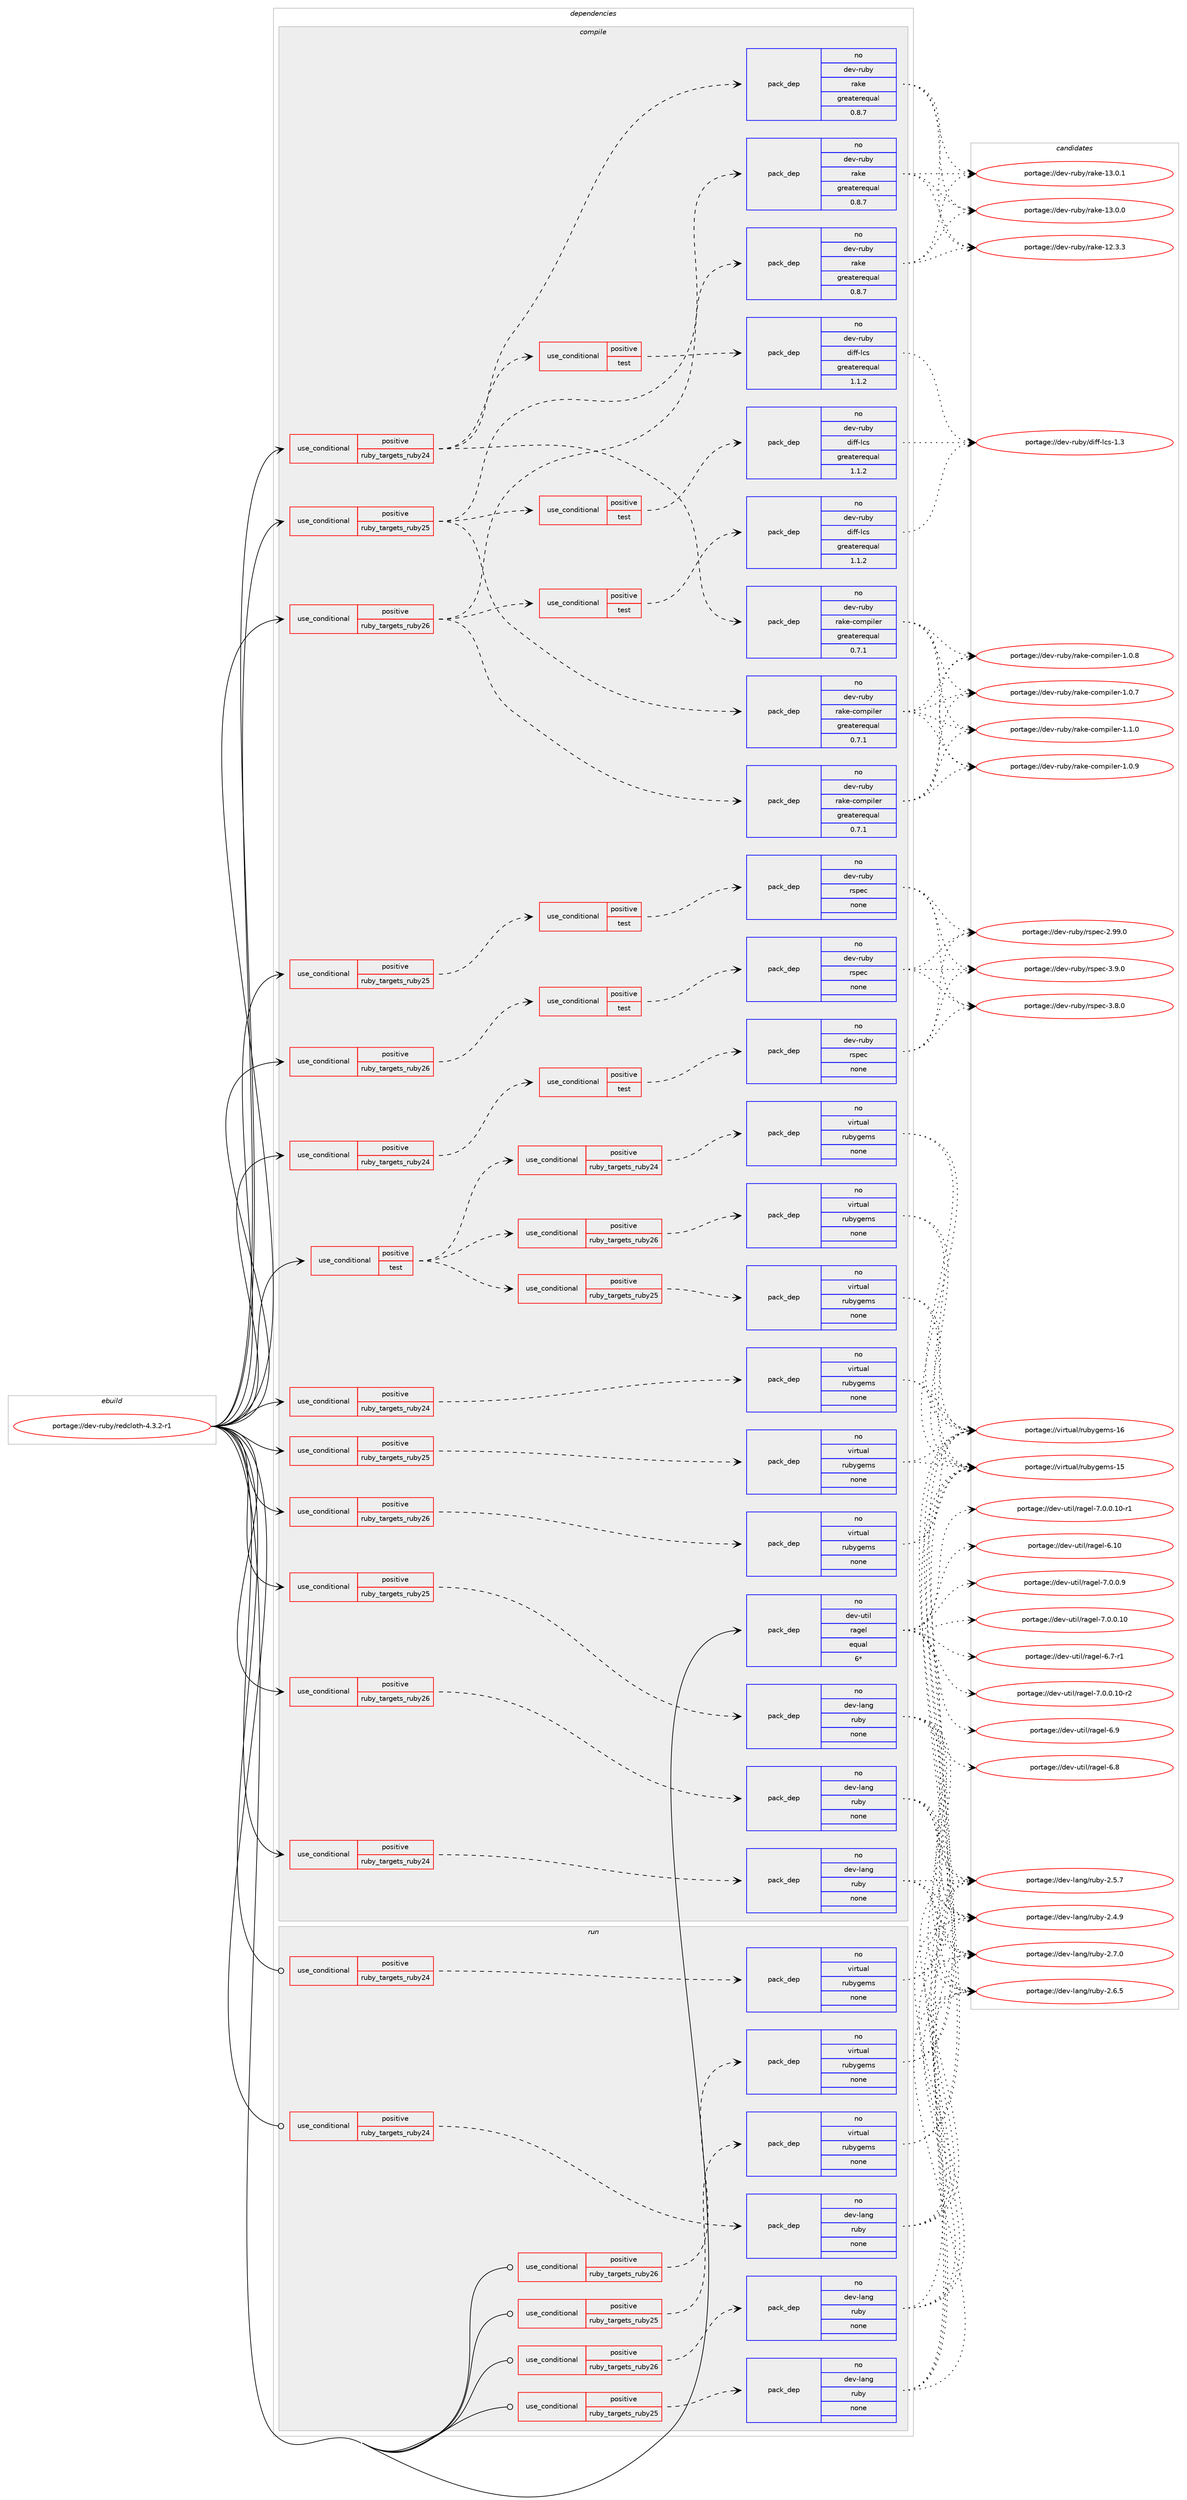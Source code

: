 digraph prolog {

# *************
# Graph options
# *************

newrank=true;
concentrate=true;
compound=true;
graph [rankdir=LR,fontname=Helvetica,fontsize=10,ranksep=1.5];#, ranksep=2.5, nodesep=0.2];
edge  [arrowhead=vee];
node  [fontname=Helvetica,fontsize=10];

# **********
# The ebuild
# **********

subgraph cluster_leftcol {
color=gray;
rank=same;
label=<<i>ebuild</i>>;
id [label="portage://dev-ruby/redcloth-4.3.2-r1", color=red, width=4, href="../dev-ruby/redcloth-4.3.2-r1.svg"];
}

# ****************
# The dependencies
# ****************

subgraph cluster_midcol {
color=gray;
label=<<i>dependencies</i>>;
subgraph cluster_compile {
fillcolor="#eeeeee";
style=filled;
label=<<i>compile</i>>;
subgraph cond75854 {
dependency333691 [label=<<TABLE BORDER="0" CELLBORDER="1" CELLSPACING="0" CELLPADDING="4"><TR><TD ROWSPAN="3" CELLPADDING="10">use_conditional</TD></TR><TR><TD>positive</TD></TR><TR><TD>ruby_targets_ruby24</TD></TR></TABLE>>, shape=none, color=red];
subgraph cond75855 {
dependency333692 [label=<<TABLE BORDER="0" CELLBORDER="1" CELLSPACING="0" CELLPADDING="4"><TR><TD ROWSPAN="3" CELLPADDING="10">use_conditional</TD></TR><TR><TD>positive</TD></TR><TR><TD>test</TD></TR></TABLE>>, shape=none, color=red];
subgraph pack253090 {
dependency333693 [label=<<TABLE BORDER="0" CELLBORDER="1" CELLSPACING="0" CELLPADDING="4" WIDTH="220"><TR><TD ROWSPAN="6" CELLPADDING="30">pack_dep</TD></TR><TR><TD WIDTH="110">no</TD></TR><TR><TD>dev-ruby</TD></TR><TR><TD>rspec</TD></TR><TR><TD>none</TD></TR><TR><TD></TD></TR></TABLE>>, shape=none, color=blue];
}
dependency333692:e -> dependency333693:w [weight=20,style="dashed",arrowhead="vee"];
}
dependency333691:e -> dependency333692:w [weight=20,style="dashed",arrowhead="vee"];
}
id:e -> dependency333691:w [weight=20,style="solid",arrowhead="vee"];
subgraph cond75856 {
dependency333694 [label=<<TABLE BORDER="0" CELLBORDER="1" CELLSPACING="0" CELLPADDING="4"><TR><TD ROWSPAN="3" CELLPADDING="10">use_conditional</TD></TR><TR><TD>positive</TD></TR><TR><TD>ruby_targets_ruby24</TD></TR></TABLE>>, shape=none, color=red];
subgraph pack253091 {
dependency333695 [label=<<TABLE BORDER="0" CELLBORDER="1" CELLSPACING="0" CELLPADDING="4" WIDTH="220"><TR><TD ROWSPAN="6" CELLPADDING="30">pack_dep</TD></TR><TR><TD WIDTH="110">no</TD></TR><TR><TD>dev-lang</TD></TR><TR><TD>ruby</TD></TR><TR><TD>none</TD></TR><TR><TD></TD></TR></TABLE>>, shape=none, color=blue];
}
dependency333694:e -> dependency333695:w [weight=20,style="dashed",arrowhead="vee"];
}
id:e -> dependency333694:w [weight=20,style="solid",arrowhead="vee"];
subgraph cond75857 {
dependency333696 [label=<<TABLE BORDER="0" CELLBORDER="1" CELLSPACING="0" CELLPADDING="4"><TR><TD ROWSPAN="3" CELLPADDING="10">use_conditional</TD></TR><TR><TD>positive</TD></TR><TR><TD>ruby_targets_ruby24</TD></TR></TABLE>>, shape=none, color=red];
subgraph pack253092 {
dependency333697 [label=<<TABLE BORDER="0" CELLBORDER="1" CELLSPACING="0" CELLPADDING="4" WIDTH="220"><TR><TD ROWSPAN="6" CELLPADDING="30">pack_dep</TD></TR><TR><TD WIDTH="110">no</TD></TR><TR><TD>dev-ruby</TD></TR><TR><TD>rake</TD></TR><TR><TD>greaterequal</TD></TR><TR><TD>0.8.7</TD></TR></TABLE>>, shape=none, color=blue];
}
dependency333696:e -> dependency333697:w [weight=20,style="dashed",arrowhead="vee"];
subgraph pack253093 {
dependency333698 [label=<<TABLE BORDER="0" CELLBORDER="1" CELLSPACING="0" CELLPADDING="4" WIDTH="220"><TR><TD ROWSPAN="6" CELLPADDING="30">pack_dep</TD></TR><TR><TD WIDTH="110">no</TD></TR><TR><TD>dev-ruby</TD></TR><TR><TD>rake-compiler</TD></TR><TR><TD>greaterequal</TD></TR><TR><TD>0.7.1</TD></TR></TABLE>>, shape=none, color=blue];
}
dependency333696:e -> dependency333698:w [weight=20,style="dashed",arrowhead="vee"];
subgraph cond75858 {
dependency333699 [label=<<TABLE BORDER="0" CELLBORDER="1" CELLSPACING="0" CELLPADDING="4"><TR><TD ROWSPAN="3" CELLPADDING="10">use_conditional</TD></TR><TR><TD>positive</TD></TR><TR><TD>test</TD></TR></TABLE>>, shape=none, color=red];
subgraph pack253094 {
dependency333700 [label=<<TABLE BORDER="0" CELLBORDER="1" CELLSPACING="0" CELLPADDING="4" WIDTH="220"><TR><TD ROWSPAN="6" CELLPADDING="30">pack_dep</TD></TR><TR><TD WIDTH="110">no</TD></TR><TR><TD>dev-ruby</TD></TR><TR><TD>diff-lcs</TD></TR><TR><TD>greaterequal</TD></TR><TR><TD>1.1.2</TD></TR></TABLE>>, shape=none, color=blue];
}
dependency333699:e -> dependency333700:w [weight=20,style="dashed",arrowhead="vee"];
}
dependency333696:e -> dependency333699:w [weight=20,style="dashed",arrowhead="vee"];
}
id:e -> dependency333696:w [weight=20,style="solid",arrowhead="vee"];
subgraph cond75859 {
dependency333701 [label=<<TABLE BORDER="0" CELLBORDER="1" CELLSPACING="0" CELLPADDING="4"><TR><TD ROWSPAN="3" CELLPADDING="10">use_conditional</TD></TR><TR><TD>positive</TD></TR><TR><TD>ruby_targets_ruby24</TD></TR></TABLE>>, shape=none, color=red];
subgraph pack253095 {
dependency333702 [label=<<TABLE BORDER="0" CELLBORDER="1" CELLSPACING="0" CELLPADDING="4" WIDTH="220"><TR><TD ROWSPAN="6" CELLPADDING="30">pack_dep</TD></TR><TR><TD WIDTH="110">no</TD></TR><TR><TD>virtual</TD></TR><TR><TD>rubygems</TD></TR><TR><TD>none</TD></TR><TR><TD></TD></TR></TABLE>>, shape=none, color=blue];
}
dependency333701:e -> dependency333702:w [weight=20,style="dashed",arrowhead="vee"];
}
id:e -> dependency333701:w [weight=20,style="solid",arrowhead="vee"];
subgraph cond75860 {
dependency333703 [label=<<TABLE BORDER="0" CELLBORDER="1" CELLSPACING="0" CELLPADDING="4"><TR><TD ROWSPAN="3" CELLPADDING="10">use_conditional</TD></TR><TR><TD>positive</TD></TR><TR><TD>ruby_targets_ruby25</TD></TR></TABLE>>, shape=none, color=red];
subgraph cond75861 {
dependency333704 [label=<<TABLE BORDER="0" CELLBORDER="1" CELLSPACING="0" CELLPADDING="4"><TR><TD ROWSPAN="3" CELLPADDING="10">use_conditional</TD></TR><TR><TD>positive</TD></TR><TR><TD>test</TD></TR></TABLE>>, shape=none, color=red];
subgraph pack253096 {
dependency333705 [label=<<TABLE BORDER="0" CELLBORDER="1" CELLSPACING="0" CELLPADDING="4" WIDTH="220"><TR><TD ROWSPAN="6" CELLPADDING="30">pack_dep</TD></TR><TR><TD WIDTH="110">no</TD></TR><TR><TD>dev-ruby</TD></TR><TR><TD>rspec</TD></TR><TR><TD>none</TD></TR><TR><TD></TD></TR></TABLE>>, shape=none, color=blue];
}
dependency333704:e -> dependency333705:w [weight=20,style="dashed",arrowhead="vee"];
}
dependency333703:e -> dependency333704:w [weight=20,style="dashed",arrowhead="vee"];
}
id:e -> dependency333703:w [weight=20,style="solid",arrowhead="vee"];
subgraph cond75862 {
dependency333706 [label=<<TABLE BORDER="0" CELLBORDER="1" CELLSPACING="0" CELLPADDING="4"><TR><TD ROWSPAN="3" CELLPADDING="10">use_conditional</TD></TR><TR><TD>positive</TD></TR><TR><TD>ruby_targets_ruby25</TD></TR></TABLE>>, shape=none, color=red];
subgraph pack253097 {
dependency333707 [label=<<TABLE BORDER="0" CELLBORDER="1" CELLSPACING="0" CELLPADDING="4" WIDTH="220"><TR><TD ROWSPAN="6" CELLPADDING="30">pack_dep</TD></TR><TR><TD WIDTH="110">no</TD></TR><TR><TD>dev-lang</TD></TR><TR><TD>ruby</TD></TR><TR><TD>none</TD></TR><TR><TD></TD></TR></TABLE>>, shape=none, color=blue];
}
dependency333706:e -> dependency333707:w [weight=20,style="dashed",arrowhead="vee"];
}
id:e -> dependency333706:w [weight=20,style="solid",arrowhead="vee"];
subgraph cond75863 {
dependency333708 [label=<<TABLE BORDER="0" CELLBORDER="1" CELLSPACING="0" CELLPADDING="4"><TR><TD ROWSPAN="3" CELLPADDING="10">use_conditional</TD></TR><TR><TD>positive</TD></TR><TR><TD>ruby_targets_ruby25</TD></TR></TABLE>>, shape=none, color=red];
subgraph pack253098 {
dependency333709 [label=<<TABLE BORDER="0" CELLBORDER="1" CELLSPACING="0" CELLPADDING="4" WIDTH="220"><TR><TD ROWSPAN="6" CELLPADDING="30">pack_dep</TD></TR><TR><TD WIDTH="110">no</TD></TR><TR><TD>dev-ruby</TD></TR><TR><TD>rake</TD></TR><TR><TD>greaterequal</TD></TR><TR><TD>0.8.7</TD></TR></TABLE>>, shape=none, color=blue];
}
dependency333708:e -> dependency333709:w [weight=20,style="dashed",arrowhead="vee"];
subgraph pack253099 {
dependency333710 [label=<<TABLE BORDER="0" CELLBORDER="1" CELLSPACING="0" CELLPADDING="4" WIDTH="220"><TR><TD ROWSPAN="6" CELLPADDING="30">pack_dep</TD></TR><TR><TD WIDTH="110">no</TD></TR><TR><TD>dev-ruby</TD></TR><TR><TD>rake-compiler</TD></TR><TR><TD>greaterequal</TD></TR><TR><TD>0.7.1</TD></TR></TABLE>>, shape=none, color=blue];
}
dependency333708:e -> dependency333710:w [weight=20,style="dashed",arrowhead="vee"];
subgraph cond75864 {
dependency333711 [label=<<TABLE BORDER="0" CELLBORDER="1" CELLSPACING="0" CELLPADDING="4"><TR><TD ROWSPAN="3" CELLPADDING="10">use_conditional</TD></TR><TR><TD>positive</TD></TR><TR><TD>test</TD></TR></TABLE>>, shape=none, color=red];
subgraph pack253100 {
dependency333712 [label=<<TABLE BORDER="0" CELLBORDER="1" CELLSPACING="0" CELLPADDING="4" WIDTH="220"><TR><TD ROWSPAN="6" CELLPADDING="30">pack_dep</TD></TR><TR><TD WIDTH="110">no</TD></TR><TR><TD>dev-ruby</TD></TR><TR><TD>diff-lcs</TD></TR><TR><TD>greaterequal</TD></TR><TR><TD>1.1.2</TD></TR></TABLE>>, shape=none, color=blue];
}
dependency333711:e -> dependency333712:w [weight=20,style="dashed",arrowhead="vee"];
}
dependency333708:e -> dependency333711:w [weight=20,style="dashed",arrowhead="vee"];
}
id:e -> dependency333708:w [weight=20,style="solid",arrowhead="vee"];
subgraph cond75865 {
dependency333713 [label=<<TABLE BORDER="0" CELLBORDER="1" CELLSPACING="0" CELLPADDING="4"><TR><TD ROWSPAN="3" CELLPADDING="10">use_conditional</TD></TR><TR><TD>positive</TD></TR><TR><TD>ruby_targets_ruby25</TD></TR></TABLE>>, shape=none, color=red];
subgraph pack253101 {
dependency333714 [label=<<TABLE BORDER="0" CELLBORDER="1" CELLSPACING="0" CELLPADDING="4" WIDTH="220"><TR><TD ROWSPAN="6" CELLPADDING="30">pack_dep</TD></TR><TR><TD WIDTH="110">no</TD></TR><TR><TD>virtual</TD></TR><TR><TD>rubygems</TD></TR><TR><TD>none</TD></TR><TR><TD></TD></TR></TABLE>>, shape=none, color=blue];
}
dependency333713:e -> dependency333714:w [weight=20,style="dashed",arrowhead="vee"];
}
id:e -> dependency333713:w [weight=20,style="solid",arrowhead="vee"];
subgraph cond75866 {
dependency333715 [label=<<TABLE BORDER="0" CELLBORDER="1" CELLSPACING="0" CELLPADDING="4"><TR><TD ROWSPAN="3" CELLPADDING="10">use_conditional</TD></TR><TR><TD>positive</TD></TR><TR><TD>ruby_targets_ruby26</TD></TR></TABLE>>, shape=none, color=red];
subgraph cond75867 {
dependency333716 [label=<<TABLE BORDER="0" CELLBORDER="1" CELLSPACING="0" CELLPADDING="4"><TR><TD ROWSPAN="3" CELLPADDING="10">use_conditional</TD></TR><TR><TD>positive</TD></TR><TR><TD>test</TD></TR></TABLE>>, shape=none, color=red];
subgraph pack253102 {
dependency333717 [label=<<TABLE BORDER="0" CELLBORDER="1" CELLSPACING="0" CELLPADDING="4" WIDTH="220"><TR><TD ROWSPAN="6" CELLPADDING="30">pack_dep</TD></TR><TR><TD WIDTH="110">no</TD></TR><TR><TD>dev-ruby</TD></TR><TR><TD>rspec</TD></TR><TR><TD>none</TD></TR><TR><TD></TD></TR></TABLE>>, shape=none, color=blue];
}
dependency333716:e -> dependency333717:w [weight=20,style="dashed",arrowhead="vee"];
}
dependency333715:e -> dependency333716:w [weight=20,style="dashed",arrowhead="vee"];
}
id:e -> dependency333715:w [weight=20,style="solid",arrowhead="vee"];
subgraph cond75868 {
dependency333718 [label=<<TABLE BORDER="0" CELLBORDER="1" CELLSPACING="0" CELLPADDING="4"><TR><TD ROWSPAN="3" CELLPADDING="10">use_conditional</TD></TR><TR><TD>positive</TD></TR><TR><TD>ruby_targets_ruby26</TD></TR></TABLE>>, shape=none, color=red];
subgraph pack253103 {
dependency333719 [label=<<TABLE BORDER="0" CELLBORDER="1" CELLSPACING="0" CELLPADDING="4" WIDTH="220"><TR><TD ROWSPAN="6" CELLPADDING="30">pack_dep</TD></TR><TR><TD WIDTH="110">no</TD></TR><TR><TD>dev-lang</TD></TR><TR><TD>ruby</TD></TR><TR><TD>none</TD></TR><TR><TD></TD></TR></TABLE>>, shape=none, color=blue];
}
dependency333718:e -> dependency333719:w [weight=20,style="dashed",arrowhead="vee"];
}
id:e -> dependency333718:w [weight=20,style="solid",arrowhead="vee"];
subgraph cond75869 {
dependency333720 [label=<<TABLE BORDER="0" CELLBORDER="1" CELLSPACING="0" CELLPADDING="4"><TR><TD ROWSPAN="3" CELLPADDING="10">use_conditional</TD></TR><TR><TD>positive</TD></TR><TR><TD>ruby_targets_ruby26</TD></TR></TABLE>>, shape=none, color=red];
subgraph pack253104 {
dependency333721 [label=<<TABLE BORDER="0" CELLBORDER="1" CELLSPACING="0" CELLPADDING="4" WIDTH="220"><TR><TD ROWSPAN="6" CELLPADDING="30">pack_dep</TD></TR><TR><TD WIDTH="110">no</TD></TR><TR><TD>dev-ruby</TD></TR><TR><TD>rake</TD></TR><TR><TD>greaterequal</TD></TR><TR><TD>0.8.7</TD></TR></TABLE>>, shape=none, color=blue];
}
dependency333720:e -> dependency333721:w [weight=20,style="dashed",arrowhead="vee"];
subgraph pack253105 {
dependency333722 [label=<<TABLE BORDER="0" CELLBORDER="1" CELLSPACING="0" CELLPADDING="4" WIDTH="220"><TR><TD ROWSPAN="6" CELLPADDING="30">pack_dep</TD></TR><TR><TD WIDTH="110">no</TD></TR><TR><TD>dev-ruby</TD></TR><TR><TD>rake-compiler</TD></TR><TR><TD>greaterequal</TD></TR><TR><TD>0.7.1</TD></TR></TABLE>>, shape=none, color=blue];
}
dependency333720:e -> dependency333722:w [weight=20,style="dashed",arrowhead="vee"];
subgraph cond75870 {
dependency333723 [label=<<TABLE BORDER="0" CELLBORDER="1" CELLSPACING="0" CELLPADDING="4"><TR><TD ROWSPAN="3" CELLPADDING="10">use_conditional</TD></TR><TR><TD>positive</TD></TR><TR><TD>test</TD></TR></TABLE>>, shape=none, color=red];
subgraph pack253106 {
dependency333724 [label=<<TABLE BORDER="0" CELLBORDER="1" CELLSPACING="0" CELLPADDING="4" WIDTH="220"><TR><TD ROWSPAN="6" CELLPADDING="30">pack_dep</TD></TR><TR><TD WIDTH="110">no</TD></TR><TR><TD>dev-ruby</TD></TR><TR><TD>diff-lcs</TD></TR><TR><TD>greaterequal</TD></TR><TR><TD>1.1.2</TD></TR></TABLE>>, shape=none, color=blue];
}
dependency333723:e -> dependency333724:w [weight=20,style="dashed",arrowhead="vee"];
}
dependency333720:e -> dependency333723:w [weight=20,style="dashed",arrowhead="vee"];
}
id:e -> dependency333720:w [weight=20,style="solid",arrowhead="vee"];
subgraph cond75871 {
dependency333725 [label=<<TABLE BORDER="0" CELLBORDER="1" CELLSPACING="0" CELLPADDING="4"><TR><TD ROWSPAN="3" CELLPADDING="10">use_conditional</TD></TR><TR><TD>positive</TD></TR><TR><TD>ruby_targets_ruby26</TD></TR></TABLE>>, shape=none, color=red];
subgraph pack253107 {
dependency333726 [label=<<TABLE BORDER="0" CELLBORDER="1" CELLSPACING="0" CELLPADDING="4" WIDTH="220"><TR><TD ROWSPAN="6" CELLPADDING="30">pack_dep</TD></TR><TR><TD WIDTH="110">no</TD></TR><TR><TD>virtual</TD></TR><TR><TD>rubygems</TD></TR><TR><TD>none</TD></TR><TR><TD></TD></TR></TABLE>>, shape=none, color=blue];
}
dependency333725:e -> dependency333726:w [weight=20,style="dashed",arrowhead="vee"];
}
id:e -> dependency333725:w [weight=20,style="solid",arrowhead="vee"];
subgraph cond75872 {
dependency333727 [label=<<TABLE BORDER="0" CELLBORDER="1" CELLSPACING="0" CELLPADDING="4"><TR><TD ROWSPAN="3" CELLPADDING="10">use_conditional</TD></TR><TR><TD>positive</TD></TR><TR><TD>test</TD></TR></TABLE>>, shape=none, color=red];
subgraph cond75873 {
dependency333728 [label=<<TABLE BORDER="0" CELLBORDER="1" CELLSPACING="0" CELLPADDING="4"><TR><TD ROWSPAN="3" CELLPADDING="10">use_conditional</TD></TR><TR><TD>positive</TD></TR><TR><TD>ruby_targets_ruby24</TD></TR></TABLE>>, shape=none, color=red];
subgraph pack253108 {
dependency333729 [label=<<TABLE BORDER="0" CELLBORDER="1" CELLSPACING="0" CELLPADDING="4" WIDTH="220"><TR><TD ROWSPAN="6" CELLPADDING="30">pack_dep</TD></TR><TR><TD WIDTH="110">no</TD></TR><TR><TD>virtual</TD></TR><TR><TD>rubygems</TD></TR><TR><TD>none</TD></TR><TR><TD></TD></TR></TABLE>>, shape=none, color=blue];
}
dependency333728:e -> dependency333729:w [weight=20,style="dashed",arrowhead="vee"];
}
dependency333727:e -> dependency333728:w [weight=20,style="dashed",arrowhead="vee"];
subgraph cond75874 {
dependency333730 [label=<<TABLE BORDER="0" CELLBORDER="1" CELLSPACING="0" CELLPADDING="4"><TR><TD ROWSPAN="3" CELLPADDING="10">use_conditional</TD></TR><TR><TD>positive</TD></TR><TR><TD>ruby_targets_ruby25</TD></TR></TABLE>>, shape=none, color=red];
subgraph pack253109 {
dependency333731 [label=<<TABLE BORDER="0" CELLBORDER="1" CELLSPACING="0" CELLPADDING="4" WIDTH="220"><TR><TD ROWSPAN="6" CELLPADDING="30">pack_dep</TD></TR><TR><TD WIDTH="110">no</TD></TR><TR><TD>virtual</TD></TR><TR><TD>rubygems</TD></TR><TR><TD>none</TD></TR><TR><TD></TD></TR></TABLE>>, shape=none, color=blue];
}
dependency333730:e -> dependency333731:w [weight=20,style="dashed",arrowhead="vee"];
}
dependency333727:e -> dependency333730:w [weight=20,style="dashed",arrowhead="vee"];
subgraph cond75875 {
dependency333732 [label=<<TABLE BORDER="0" CELLBORDER="1" CELLSPACING="0" CELLPADDING="4"><TR><TD ROWSPAN="3" CELLPADDING="10">use_conditional</TD></TR><TR><TD>positive</TD></TR><TR><TD>ruby_targets_ruby26</TD></TR></TABLE>>, shape=none, color=red];
subgraph pack253110 {
dependency333733 [label=<<TABLE BORDER="0" CELLBORDER="1" CELLSPACING="0" CELLPADDING="4" WIDTH="220"><TR><TD ROWSPAN="6" CELLPADDING="30">pack_dep</TD></TR><TR><TD WIDTH="110">no</TD></TR><TR><TD>virtual</TD></TR><TR><TD>rubygems</TD></TR><TR><TD>none</TD></TR><TR><TD></TD></TR></TABLE>>, shape=none, color=blue];
}
dependency333732:e -> dependency333733:w [weight=20,style="dashed",arrowhead="vee"];
}
dependency333727:e -> dependency333732:w [weight=20,style="dashed",arrowhead="vee"];
}
id:e -> dependency333727:w [weight=20,style="solid",arrowhead="vee"];
subgraph pack253111 {
dependency333734 [label=<<TABLE BORDER="0" CELLBORDER="1" CELLSPACING="0" CELLPADDING="4" WIDTH="220"><TR><TD ROWSPAN="6" CELLPADDING="30">pack_dep</TD></TR><TR><TD WIDTH="110">no</TD></TR><TR><TD>dev-util</TD></TR><TR><TD>ragel</TD></TR><TR><TD>equal</TD></TR><TR><TD>6*</TD></TR></TABLE>>, shape=none, color=blue];
}
id:e -> dependency333734:w [weight=20,style="solid",arrowhead="vee"];
}
subgraph cluster_compileandrun {
fillcolor="#eeeeee";
style=filled;
label=<<i>compile and run</i>>;
}
subgraph cluster_run {
fillcolor="#eeeeee";
style=filled;
label=<<i>run</i>>;
subgraph cond75876 {
dependency333735 [label=<<TABLE BORDER="0" CELLBORDER="1" CELLSPACING="0" CELLPADDING="4"><TR><TD ROWSPAN="3" CELLPADDING="10">use_conditional</TD></TR><TR><TD>positive</TD></TR><TR><TD>ruby_targets_ruby24</TD></TR></TABLE>>, shape=none, color=red];
subgraph pack253112 {
dependency333736 [label=<<TABLE BORDER="0" CELLBORDER="1" CELLSPACING="0" CELLPADDING="4" WIDTH="220"><TR><TD ROWSPAN="6" CELLPADDING="30">pack_dep</TD></TR><TR><TD WIDTH="110">no</TD></TR><TR><TD>dev-lang</TD></TR><TR><TD>ruby</TD></TR><TR><TD>none</TD></TR><TR><TD></TD></TR></TABLE>>, shape=none, color=blue];
}
dependency333735:e -> dependency333736:w [weight=20,style="dashed",arrowhead="vee"];
}
id:e -> dependency333735:w [weight=20,style="solid",arrowhead="odot"];
subgraph cond75877 {
dependency333737 [label=<<TABLE BORDER="0" CELLBORDER="1" CELLSPACING="0" CELLPADDING="4"><TR><TD ROWSPAN="3" CELLPADDING="10">use_conditional</TD></TR><TR><TD>positive</TD></TR><TR><TD>ruby_targets_ruby24</TD></TR></TABLE>>, shape=none, color=red];
subgraph pack253113 {
dependency333738 [label=<<TABLE BORDER="0" CELLBORDER="1" CELLSPACING="0" CELLPADDING="4" WIDTH="220"><TR><TD ROWSPAN="6" CELLPADDING="30">pack_dep</TD></TR><TR><TD WIDTH="110">no</TD></TR><TR><TD>virtual</TD></TR><TR><TD>rubygems</TD></TR><TR><TD>none</TD></TR><TR><TD></TD></TR></TABLE>>, shape=none, color=blue];
}
dependency333737:e -> dependency333738:w [weight=20,style="dashed",arrowhead="vee"];
}
id:e -> dependency333737:w [weight=20,style="solid",arrowhead="odot"];
subgraph cond75878 {
dependency333739 [label=<<TABLE BORDER="0" CELLBORDER="1" CELLSPACING="0" CELLPADDING="4"><TR><TD ROWSPAN="3" CELLPADDING="10">use_conditional</TD></TR><TR><TD>positive</TD></TR><TR><TD>ruby_targets_ruby25</TD></TR></TABLE>>, shape=none, color=red];
subgraph pack253114 {
dependency333740 [label=<<TABLE BORDER="0" CELLBORDER="1" CELLSPACING="0" CELLPADDING="4" WIDTH="220"><TR><TD ROWSPAN="6" CELLPADDING="30">pack_dep</TD></TR><TR><TD WIDTH="110">no</TD></TR><TR><TD>dev-lang</TD></TR><TR><TD>ruby</TD></TR><TR><TD>none</TD></TR><TR><TD></TD></TR></TABLE>>, shape=none, color=blue];
}
dependency333739:e -> dependency333740:w [weight=20,style="dashed",arrowhead="vee"];
}
id:e -> dependency333739:w [weight=20,style="solid",arrowhead="odot"];
subgraph cond75879 {
dependency333741 [label=<<TABLE BORDER="0" CELLBORDER="1" CELLSPACING="0" CELLPADDING="4"><TR><TD ROWSPAN="3" CELLPADDING="10">use_conditional</TD></TR><TR><TD>positive</TD></TR><TR><TD>ruby_targets_ruby25</TD></TR></TABLE>>, shape=none, color=red];
subgraph pack253115 {
dependency333742 [label=<<TABLE BORDER="0" CELLBORDER="1" CELLSPACING="0" CELLPADDING="4" WIDTH="220"><TR><TD ROWSPAN="6" CELLPADDING="30">pack_dep</TD></TR><TR><TD WIDTH="110">no</TD></TR><TR><TD>virtual</TD></TR><TR><TD>rubygems</TD></TR><TR><TD>none</TD></TR><TR><TD></TD></TR></TABLE>>, shape=none, color=blue];
}
dependency333741:e -> dependency333742:w [weight=20,style="dashed",arrowhead="vee"];
}
id:e -> dependency333741:w [weight=20,style="solid",arrowhead="odot"];
subgraph cond75880 {
dependency333743 [label=<<TABLE BORDER="0" CELLBORDER="1" CELLSPACING="0" CELLPADDING="4"><TR><TD ROWSPAN="3" CELLPADDING="10">use_conditional</TD></TR><TR><TD>positive</TD></TR><TR><TD>ruby_targets_ruby26</TD></TR></TABLE>>, shape=none, color=red];
subgraph pack253116 {
dependency333744 [label=<<TABLE BORDER="0" CELLBORDER="1" CELLSPACING="0" CELLPADDING="4" WIDTH="220"><TR><TD ROWSPAN="6" CELLPADDING="30">pack_dep</TD></TR><TR><TD WIDTH="110">no</TD></TR><TR><TD>dev-lang</TD></TR><TR><TD>ruby</TD></TR><TR><TD>none</TD></TR><TR><TD></TD></TR></TABLE>>, shape=none, color=blue];
}
dependency333743:e -> dependency333744:w [weight=20,style="dashed",arrowhead="vee"];
}
id:e -> dependency333743:w [weight=20,style="solid",arrowhead="odot"];
subgraph cond75881 {
dependency333745 [label=<<TABLE BORDER="0" CELLBORDER="1" CELLSPACING="0" CELLPADDING="4"><TR><TD ROWSPAN="3" CELLPADDING="10">use_conditional</TD></TR><TR><TD>positive</TD></TR><TR><TD>ruby_targets_ruby26</TD></TR></TABLE>>, shape=none, color=red];
subgraph pack253117 {
dependency333746 [label=<<TABLE BORDER="0" CELLBORDER="1" CELLSPACING="0" CELLPADDING="4" WIDTH="220"><TR><TD ROWSPAN="6" CELLPADDING="30">pack_dep</TD></TR><TR><TD WIDTH="110">no</TD></TR><TR><TD>virtual</TD></TR><TR><TD>rubygems</TD></TR><TR><TD>none</TD></TR><TR><TD></TD></TR></TABLE>>, shape=none, color=blue];
}
dependency333745:e -> dependency333746:w [weight=20,style="dashed",arrowhead="vee"];
}
id:e -> dependency333745:w [weight=20,style="solid",arrowhead="odot"];
}
}

# **************
# The candidates
# **************

subgraph cluster_choices {
rank=same;
color=gray;
label=<<i>candidates</i>>;

subgraph choice253090 {
color=black;
nodesep=1;
choice10010111845114117981214711411511210199455146574648 [label="portage://dev-ruby/rspec-3.9.0", color=red, width=4,href="../dev-ruby/rspec-3.9.0.svg"];
choice10010111845114117981214711411511210199455146564648 [label="portage://dev-ruby/rspec-3.8.0", color=red, width=4,href="../dev-ruby/rspec-3.8.0.svg"];
choice1001011184511411798121471141151121019945504657574648 [label="portage://dev-ruby/rspec-2.99.0", color=red, width=4,href="../dev-ruby/rspec-2.99.0.svg"];
dependency333693:e -> choice10010111845114117981214711411511210199455146574648:w [style=dotted,weight="100"];
dependency333693:e -> choice10010111845114117981214711411511210199455146564648:w [style=dotted,weight="100"];
dependency333693:e -> choice1001011184511411798121471141151121019945504657574648:w [style=dotted,weight="100"];
}
subgraph choice253091 {
color=black;
nodesep=1;
choice10010111845108971101034711411798121455046554648 [label="portage://dev-lang/ruby-2.7.0", color=red, width=4,href="../dev-lang/ruby-2.7.0.svg"];
choice10010111845108971101034711411798121455046544653 [label="portage://dev-lang/ruby-2.6.5", color=red, width=4,href="../dev-lang/ruby-2.6.5.svg"];
choice10010111845108971101034711411798121455046534655 [label="portage://dev-lang/ruby-2.5.7", color=red, width=4,href="../dev-lang/ruby-2.5.7.svg"];
choice10010111845108971101034711411798121455046524657 [label="portage://dev-lang/ruby-2.4.9", color=red, width=4,href="../dev-lang/ruby-2.4.9.svg"];
dependency333695:e -> choice10010111845108971101034711411798121455046554648:w [style=dotted,weight="100"];
dependency333695:e -> choice10010111845108971101034711411798121455046544653:w [style=dotted,weight="100"];
dependency333695:e -> choice10010111845108971101034711411798121455046534655:w [style=dotted,weight="100"];
dependency333695:e -> choice10010111845108971101034711411798121455046524657:w [style=dotted,weight="100"];
}
subgraph choice253092 {
color=black;
nodesep=1;
choice1001011184511411798121471149710710145495146484649 [label="portage://dev-ruby/rake-13.0.1", color=red, width=4,href="../dev-ruby/rake-13.0.1.svg"];
choice1001011184511411798121471149710710145495146484648 [label="portage://dev-ruby/rake-13.0.0", color=red, width=4,href="../dev-ruby/rake-13.0.0.svg"];
choice1001011184511411798121471149710710145495046514651 [label="portage://dev-ruby/rake-12.3.3", color=red, width=4,href="../dev-ruby/rake-12.3.3.svg"];
dependency333697:e -> choice1001011184511411798121471149710710145495146484649:w [style=dotted,weight="100"];
dependency333697:e -> choice1001011184511411798121471149710710145495146484648:w [style=dotted,weight="100"];
dependency333697:e -> choice1001011184511411798121471149710710145495046514651:w [style=dotted,weight="100"];
}
subgraph choice253093 {
color=black;
nodesep=1;
choice100101118451141179812147114971071014599111109112105108101114454946494648 [label="portage://dev-ruby/rake-compiler-1.1.0", color=red, width=4,href="../dev-ruby/rake-compiler-1.1.0.svg"];
choice100101118451141179812147114971071014599111109112105108101114454946484657 [label="portage://dev-ruby/rake-compiler-1.0.9", color=red, width=4,href="../dev-ruby/rake-compiler-1.0.9.svg"];
choice100101118451141179812147114971071014599111109112105108101114454946484656 [label="portage://dev-ruby/rake-compiler-1.0.8", color=red, width=4,href="../dev-ruby/rake-compiler-1.0.8.svg"];
choice100101118451141179812147114971071014599111109112105108101114454946484655 [label="portage://dev-ruby/rake-compiler-1.0.7", color=red, width=4,href="../dev-ruby/rake-compiler-1.0.7.svg"];
dependency333698:e -> choice100101118451141179812147114971071014599111109112105108101114454946494648:w [style=dotted,weight="100"];
dependency333698:e -> choice100101118451141179812147114971071014599111109112105108101114454946484657:w [style=dotted,weight="100"];
dependency333698:e -> choice100101118451141179812147114971071014599111109112105108101114454946484656:w [style=dotted,weight="100"];
dependency333698:e -> choice100101118451141179812147114971071014599111109112105108101114454946484655:w [style=dotted,weight="100"];
}
subgraph choice253094 {
color=black;
nodesep=1;
choice100101118451141179812147100105102102451089911545494651 [label="portage://dev-ruby/diff-lcs-1.3", color=red, width=4,href="../dev-ruby/diff-lcs-1.3.svg"];
dependency333700:e -> choice100101118451141179812147100105102102451089911545494651:w [style=dotted,weight="100"];
}
subgraph choice253095 {
color=black;
nodesep=1;
choice118105114116117971084711411798121103101109115454954 [label="portage://virtual/rubygems-16", color=red, width=4,href="../virtual/rubygems-16.svg"];
choice118105114116117971084711411798121103101109115454953 [label="portage://virtual/rubygems-15", color=red, width=4,href="../virtual/rubygems-15.svg"];
dependency333702:e -> choice118105114116117971084711411798121103101109115454954:w [style=dotted,weight="100"];
dependency333702:e -> choice118105114116117971084711411798121103101109115454953:w [style=dotted,weight="100"];
}
subgraph choice253096 {
color=black;
nodesep=1;
choice10010111845114117981214711411511210199455146574648 [label="portage://dev-ruby/rspec-3.9.0", color=red, width=4,href="../dev-ruby/rspec-3.9.0.svg"];
choice10010111845114117981214711411511210199455146564648 [label="portage://dev-ruby/rspec-3.8.0", color=red, width=4,href="../dev-ruby/rspec-3.8.0.svg"];
choice1001011184511411798121471141151121019945504657574648 [label="portage://dev-ruby/rspec-2.99.0", color=red, width=4,href="../dev-ruby/rspec-2.99.0.svg"];
dependency333705:e -> choice10010111845114117981214711411511210199455146574648:w [style=dotted,weight="100"];
dependency333705:e -> choice10010111845114117981214711411511210199455146564648:w [style=dotted,weight="100"];
dependency333705:e -> choice1001011184511411798121471141151121019945504657574648:w [style=dotted,weight="100"];
}
subgraph choice253097 {
color=black;
nodesep=1;
choice10010111845108971101034711411798121455046554648 [label="portage://dev-lang/ruby-2.7.0", color=red, width=4,href="../dev-lang/ruby-2.7.0.svg"];
choice10010111845108971101034711411798121455046544653 [label="portage://dev-lang/ruby-2.6.5", color=red, width=4,href="../dev-lang/ruby-2.6.5.svg"];
choice10010111845108971101034711411798121455046534655 [label="portage://dev-lang/ruby-2.5.7", color=red, width=4,href="../dev-lang/ruby-2.5.7.svg"];
choice10010111845108971101034711411798121455046524657 [label="portage://dev-lang/ruby-2.4.9", color=red, width=4,href="../dev-lang/ruby-2.4.9.svg"];
dependency333707:e -> choice10010111845108971101034711411798121455046554648:w [style=dotted,weight="100"];
dependency333707:e -> choice10010111845108971101034711411798121455046544653:w [style=dotted,weight="100"];
dependency333707:e -> choice10010111845108971101034711411798121455046534655:w [style=dotted,weight="100"];
dependency333707:e -> choice10010111845108971101034711411798121455046524657:w [style=dotted,weight="100"];
}
subgraph choice253098 {
color=black;
nodesep=1;
choice1001011184511411798121471149710710145495146484649 [label="portage://dev-ruby/rake-13.0.1", color=red, width=4,href="../dev-ruby/rake-13.0.1.svg"];
choice1001011184511411798121471149710710145495146484648 [label="portage://dev-ruby/rake-13.0.0", color=red, width=4,href="../dev-ruby/rake-13.0.0.svg"];
choice1001011184511411798121471149710710145495046514651 [label="portage://dev-ruby/rake-12.3.3", color=red, width=4,href="../dev-ruby/rake-12.3.3.svg"];
dependency333709:e -> choice1001011184511411798121471149710710145495146484649:w [style=dotted,weight="100"];
dependency333709:e -> choice1001011184511411798121471149710710145495146484648:w [style=dotted,weight="100"];
dependency333709:e -> choice1001011184511411798121471149710710145495046514651:w [style=dotted,weight="100"];
}
subgraph choice253099 {
color=black;
nodesep=1;
choice100101118451141179812147114971071014599111109112105108101114454946494648 [label="portage://dev-ruby/rake-compiler-1.1.0", color=red, width=4,href="../dev-ruby/rake-compiler-1.1.0.svg"];
choice100101118451141179812147114971071014599111109112105108101114454946484657 [label="portage://dev-ruby/rake-compiler-1.0.9", color=red, width=4,href="../dev-ruby/rake-compiler-1.0.9.svg"];
choice100101118451141179812147114971071014599111109112105108101114454946484656 [label="portage://dev-ruby/rake-compiler-1.0.8", color=red, width=4,href="../dev-ruby/rake-compiler-1.0.8.svg"];
choice100101118451141179812147114971071014599111109112105108101114454946484655 [label="portage://dev-ruby/rake-compiler-1.0.7", color=red, width=4,href="../dev-ruby/rake-compiler-1.0.7.svg"];
dependency333710:e -> choice100101118451141179812147114971071014599111109112105108101114454946494648:w [style=dotted,weight="100"];
dependency333710:e -> choice100101118451141179812147114971071014599111109112105108101114454946484657:w [style=dotted,weight="100"];
dependency333710:e -> choice100101118451141179812147114971071014599111109112105108101114454946484656:w [style=dotted,weight="100"];
dependency333710:e -> choice100101118451141179812147114971071014599111109112105108101114454946484655:w [style=dotted,weight="100"];
}
subgraph choice253100 {
color=black;
nodesep=1;
choice100101118451141179812147100105102102451089911545494651 [label="portage://dev-ruby/diff-lcs-1.3", color=red, width=4,href="../dev-ruby/diff-lcs-1.3.svg"];
dependency333712:e -> choice100101118451141179812147100105102102451089911545494651:w [style=dotted,weight="100"];
}
subgraph choice253101 {
color=black;
nodesep=1;
choice118105114116117971084711411798121103101109115454954 [label="portage://virtual/rubygems-16", color=red, width=4,href="../virtual/rubygems-16.svg"];
choice118105114116117971084711411798121103101109115454953 [label="portage://virtual/rubygems-15", color=red, width=4,href="../virtual/rubygems-15.svg"];
dependency333714:e -> choice118105114116117971084711411798121103101109115454954:w [style=dotted,weight="100"];
dependency333714:e -> choice118105114116117971084711411798121103101109115454953:w [style=dotted,weight="100"];
}
subgraph choice253102 {
color=black;
nodesep=1;
choice10010111845114117981214711411511210199455146574648 [label="portage://dev-ruby/rspec-3.9.0", color=red, width=4,href="../dev-ruby/rspec-3.9.0.svg"];
choice10010111845114117981214711411511210199455146564648 [label="portage://dev-ruby/rspec-3.8.0", color=red, width=4,href="../dev-ruby/rspec-3.8.0.svg"];
choice1001011184511411798121471141151121019945504657574648 [label="portage://dev-ruby/rspec-2.99.0", color=red, width=4,href="../dev-ruby/rspec-2.99.0.svg"];
dependency333717:e -> choice10010111845114117981214711411511210199455146574648:w [style=dotted,weight="100"];
dependency333717:e -> choice10010111845114117981214711411511210199455146564648:w [style=dotted,weight="100"];
dependency333717:e -> choice1001011184511411798121471141151121019945504657574648:w [style=dotted,weight="100"];
}
subgraph choice253103 {
color=black;
nodesep=1;
choice10010111845108971101034711411798121455046554648 [label="portage://dev-lang/ruby-2.7.0", color=red, width=4,href="../dev-lang/ruby-2.7.0.svg"];
choice10010111845108971101034711411798121455046544653 [label="portage://dev-lang/ruby-2.6.5", color=red, width=4,href="../dev-lang/ruby-2.6.5.svg"];
choice10010111845108971101034711411798121455046534655 [label="portage://dev-lang/ruby-2.5.7", color=red, width=4,href="../dev-lang/ruby-2.5.7.svg"];
choice10010111845108971101034711411798121455046524657 [label="portage://dev-lang/ruby-2.4.9", color=red, width=4,href="../dev-lang/ruby-2.4.9.svg"];
dependency333719:e -> choice10010111845108971101034711411798121455046554648:w [style=dotted,weight="100"];
dependency333719:e -> choice10010111845108971101034711411798121455046544653:w [style=dotted,weight="100"];
dependency333719:e -> choice10010111845108971101034711411798121455046534655:w [style=dotted,weight="100"];
dependency333719:e -> choice10010111845108971101034711411798121455046524657:w [style=dotted,weight="100"];
}
subgraph choice253104 {
color=black;
nodesep=1;
choice1001011184511411798121471149710710145495146484649 [label="portage://dev-ruby/rake-13.0.1", color=red, width=4,href="../dev-ruby/rake-13.0.1.svg"];
choice1001011184511411798121471149710710145495146484648 [label="portage://dev-ruby/rake-13.0.0", color=red, width=4,href="../dev-ruby/rake-13.0.0.svg"];
choice1001011184511411798121471149710710145495046514651 [label="portage://dev-ruby/rake-12.3.3", color=red, width=4,href="../dev-ruby/rake-12.3.3.svg"];
dependency333721:e -> choice1001011184511411798121471149710710145495146484649:w [style=dotted,weight="100"];
dependency333721:e -> choice1001011184511411798121471149710710145495146484648:w [style=dotted,weight="100"];
dependency333721:e -> choice1001011184511411798121471149710710145495046514651:w [style=dotted,weight="100"];
}
subgraph choice253105 {
color=black;
nodesep=1;
choice100101118451141179812147114971071014599111109112105108101114454946494648 [label="portage://dev-ruby/rake-compiler-1.1.0", color=red, width=4,href="../dev-ruby/rake-compiler-1.1.0.svg"];
choice100101118451141179812147114971071014599111109112105108101114454946484657 [label="portage://dev-ruby/rake-compiler-1.0.9", color=red, width=4,href="../dev-ruby/rake-compiler-1.0.9.svg"];
choice100101118451141179812147114971071014599111109112105108101114454946484656 [label="portage://dev-ruby/rake-compiler-1.0.8", color=red, width=4,href="../dev-ruby/rake-compiler-1.0.8.svg"];
choice100101118451141179812147114971071014599111109112105108101114454946484655 [label="portage://dev-ruby/rake-compiler-1.0.7", color=red, width=4,href="../dev-ruby/rake-compiler-1.0.7.svg"];
dependency333722:e -> choice100101118451141179812147114971071014599111109112105108101114454946494648:w [style=dotted,weight="100"];
dependency333722:e -> choice100101118451141179812147114971071014599111109112105108101114454946484657:w [style=dotted,weight="100"];
dependency333722:e -> choice100101118451141179812147114971071014599111109112105108101114454946484656:w [style=dotted,weight="100"];
dependency333722:e -> choice100101118451141179812147114971071014599111109112105108101114454946484655:w [style=dotted,weight="100"];
}
subgraph choice253106 {
color=black;
nodesep=1;
choice100101118451141179812147100105102102451089911545494651 [label="portage://dev-ruby/diff-lcs-1.3", color=red, width=4,href="../dev-ruby/diff-lcs-1.3.svg"];
dependency333724:e -> choice100101118451141179812147100105102102451089911545494651:w [style=dotted,weight="100"];
}
subgraph choice253107 {
color=black;
nodesep=1;
choice118105114116117971084711411798121103101109115454954 [label="portage://virtual/rubygems-16", color=red, width=4,href="../virtual/rubygems-16.svg"];
choice118105114116117971084711411798121103101109115454953 [label="portage://virtual/rubygems-15", color=red, width=4,href="../virtual/rubygems-15.svg"];
dependency333726:e -> choice118105114116117971084711411798121103101109115454954:w [style=dotted,weight="100"];
dependency333726:e -> choice118105114116117971084711411798121103101109115454953:w [style=dotted,weight="100"];
}
subgraph choice253108 {
color=black;
nodesep=1;
choice118105114116117971084711411798121103101109115454954 [label="portage://virtual/rubygems-16", color=red, width=4,href="../virtual/rubygems-16.svg"];
choice118105114116117971084711411798121103101109115454953 [label="portage://virtual/rubygems-15", color=red, width=4,href="../virtual/rubygems-15.svg"];
dependency333729:e -> choice118105114116117971084711411798121103101109115454954:w [style=dotted,weight="100"];
dependency333729:e -> choice118105114116117971084711411798121103101109115454953:w [style=dotted,weight="100"];
}
subgraph choice253109 {
color=black;
nodesep=1;
choice118105114116117971084711411798121103101109115454954 [label="portage://virtual/rubygems-16", color=red, width=4,href="../virtual/rubygems-16.svg"];
choice118105114116117971084711411798121103101109115454953 [label="portage://virtual/rubygems-15", color=red, width=4,href="../virtual/rubygems-15.svg"];
dependency333731:e -> choice118105114116117971084711411798121103101109115454954:w [style=dotted,weight="100"];
dependency333731:e -> choice118105114116117971084711411798121103101109115454953:w [style=dotted,weight="100"];
}
subgraph choice253110 {
color=black;
nodesep=1;
choice118105114116117971084711411798121103101109115454954 [label="portage://virtual/rubygems-16", color=red, width=4,href="../virtual/rubygems-16.svg"];
choice118105114116117971084711411798121103101109115454953 [label="portage://virtual/rubygems-15", color=red, width=4,href="../virtual/rubygems-15.svg"];
dependency333733:e -> choice118105114116117971084711411798121103101109115454954:w [style=dotted,weight="100"];
dependency333733:e -> choice118105114116117971084711411798121103101109115454953:w [style=dotted,weight="100"];
}
subgraph choice253111 {
color=black;
nodesep=1;
choice1001011184511711610510847114971031011084555464846484657 [label="portage://dev-util/ragel-7.0.0.9", color=red, width=4,href="../dev-util/ragel-7.0.0.9.svg"];
choice1001011184511711610510847114971031011084555464846484649484511450 [label="portage://dev-util/ragel-7.0.0.10-r2", color=red, width=4,href="../dev-util/ragel-7.0.0.10-r2.svg"];
choice1001011184511711610510847114971031011084555464846484649484511449 [label="portage://dev-util/ragel-7.0.0.10-r1", color=red, width=4,href="../dev-util/ragel-7.0.0.10-r1.svg"];
choice100101118451171161051084711497103101108455546484648464948 [label="portage://dev-util/ragel-7.0.0.10", color=red, width=4,href="../dev-util/ragel-7.0.0.10.svg"];
choice10010111845117116105108471149710310110845544657 [label="portage://dev-util/ragel-6.9", color=red, width=4,href="../dev-util/ragel-6.9.svg"];
choice10010111845117116105108471149710310110845544656 [label="portage://dev-util/ragel-6.8", color=red, width=4,href="../dev-util/ragel-6.8.svg"];
choice100101118451171161051084711497103101108455446554511449 [label="portage://dev-util/ragel-6.7-r1", color=red, width=4,href="../dev-util/ragel-6.7-r1.svg"];
choice1001011184511711610510847114971031011084554464948 [label="portage://dev-util/ragel-6.10", color=red, width=4,href="../dev-util/ragel-6.10.svg"];
dependency333734:e -> choice1001011184511711610510847114971031011084555464846484657:w [style=dotted,weight="100"];
dependency333734:e -> choice1001011184511711610510847114971031011084555464846484649484511450:w [style=dotted,weight="100"];
dependency333734:e -> choice1001011184511711610510847114971031011084555464846484649484511449:w [style=dotted,weight="100"];
dependency333734:e -> choice100101118451171161051084711497103101108455546484648464948:w [style=dotted,weight="100"];
dependency333734:e -> choice10010111845117116105108471149710310110845544657:w [style=dotted,weight="100"];
dependency333734:e -> choice10010111845117116105108471149710310110845544656:w [style=dotted,weight="100"];
dependency333734:e -> choice100101118451171161051084711497103101108455446554511449:w [style=dotted,weight="100"];
dependency333734:e -> choice1001011184511711610510847114971031011084554464948:w [style=dotted,weight="100"];
}
subgraph choice253112 {
color=black;
nodesep=1;
choice10010111845108971101034711411798121455046554648 [label="portage://dev-lang/ruby-2.7.0", color=red, width=4,href="../dev-lang/ruby-2.7.0.svg"];
choice10010111845108971101034711411798121455046544653 [label="portage://dev-lang/ruby-2.6.5", color=red, width=4,href="../dev-lang/ruby-2.6.5.svg"];
choice10010111845108971101034711411798121455046534655 [label="portage://dev-lang/ruby-2.5.7", color=red, width=4,href="../dev-lang/ruby-2.5.7.svg"];
choice10010111845108971101034711411798121455046524657 [label="portage://dev-lang/ruby-2.4.9", color=red, width=4,href="../dev-lang/ruby-2.4.9.svg"];
dependency333736:e -> choice10010111845108971101034711411798121455046554648:w [style=dotted,weight="100"];
dependency333736:e -> choice10010111845108971101034711411798121455046544653:w [style=dotted,weight="100"];
dependency333736:e -> choice10010111845108971101034711411798121455046534655:w [style=dotted,weight="100"];
dependency333736:e -> choice10010111845108971101034711411798121455046524657:w [style=dotted,weight="100"];
}
subgraph choice253113 {
color=black;
nodesep=1;
choice118105114116117971084711411798121103101109115454954 [label="portage://virtual/rubygems-16", color=red, width=4,href="../virtual/rubygems-16.svg"];
choice118105114116117971084711411798121103101109115454953 [label="portage://virtual/rubygems-15", color=red, width=4,href="../virtual/rubygems-15.svg"];
dependency333738:e -> choice118105114116117971084711411798121103101109115454954:w [style=dotted,weight="100"];
dependency333738:e -> choice118105114116117971084711411798121103101109115454953:w [style=dotted,weight="100"];
}
subgraph choice253114 {
color=black;
nodesep=1;
choice10010111845108971101034711411798121455046554648 [label="portage://dev-lang/ruby-2.7.0", color=red, width=4,href="../dev-lang/ruby-2.7.0.svg"];
choice10010111845108971101034711411798121455046544653 [label="portage://dev-lang/ruby-2.6.5", color=red, width=4,href="../dev-lang/ruby-2.6.5.svg"];
choice10010111845108971101034711411798121455046534655 [label="portage://dev-lang/ruby-2.5.7", color=red, width=4,href="../dev-lang/ruby-2.5.7.svg"];
choice10010111845108971101034711411798121455046524657 [label="portage://dev-lang/ruby-2.4.9", color=red, width=4,href="../dev-lang/ruby-2.4.9.svg"];
dependency333740:e -> choice10010111845108971101034711411798121455046554648:w [style=dotted,weight="100"];
dependency333740:e -> choice10010111845108971101034711411798121455046544653:w [style=dotted,weight="100"];
dependency333740:e -> choice10010111845108971101034711411798121455046534655:w [style=dotted,weight="100"];
dependency333740:e -> choice10010111845108971101034711411798121455046524657:w [style=dotted,weight="100"];
}
subgraph choice253115 {
color=black;
nodesep=1;
choice118105114116117971084711411798121103101109115454954 [label="portage://virtual/rubygems-16", color=red, width=4,href="../virtual/rubygems-16.svg"];
choice118105114116117971084711411798121103101109115454953 [label="portage://virtual/rubygems-15", color=red, width=4,href="../virtual/rubygems-15.svg"];
dependency333742:e -> choice118105114116117971084711411798121103101109115454954:w [style=dotted,weight="100"];
dependency333742:e -> choice118105114116117971084711411798121103101109115454953:w [style=dotted,weight="100"];
}
subgraph choice253116 {
color=black;
nodesep=1;
choice10010111845108971101034711411798121455046554648 [label="portage://dev-lang/ruby-2.7.0", color=red, width=4,href="../dev-lang/ruby-2.7.0.svg"];
choice10010111845108971101034711411798121455046544653 [label="portage://dev-lang/ruby-2.6.5", color=red, width=4,href="../dev-lang/ruby-2.6.5.svg"];
choice10010111845108971101034711411798121455046534655 [label="portage://dev-lang/ruby-2.5.7", color=red, width=4,href="../dev-lang/ruby-2.5.7.svg"];
choice10010111845108971101034711411798121455046524657 [label="portage://dev-lang/ruby-2.4.9", color=red, width=4,href="../dev-lang/ruby-2.4.9.svg"];
dependency333744:e -> choice10010111845108971101034711411798121455046554648:w [style=dotted,weight="100"];
dependency333744:e -> choice10010111845108971101034711411798121455046544653:w [style=dotted,weight="100"];
dependency333744:e -> choice10010111845108971101034711411798121455046534655:w [style=dotted,weight="100"];
dependency333744:e -> choice10010111845108971101034711411798121455046524657:w [style=dotted,weight="100"];
}
subgraph choice253117 {
color=black;
nodesep=1;
choice118105114116117971084711411798121103101109115454954 [label="portage://virtual/rubygems-16", color=red, width=4,href="../virtual/rubygems-16.svg"];
choice118105114116117971084711411798121103101109115454953 [label="portage://virtual/rubygems-15", color=red, width=4,href="../virtual/rubygems-15.svg"];
dependency333746:e -> choice118105114116117971084711411798121103101109115454954:w [style=dotted,weight="100"];
dependency333746:e -> choice118105114116117971084711411798121103101109115454953:w [style=dotted,weight="100"];
}
}

}
